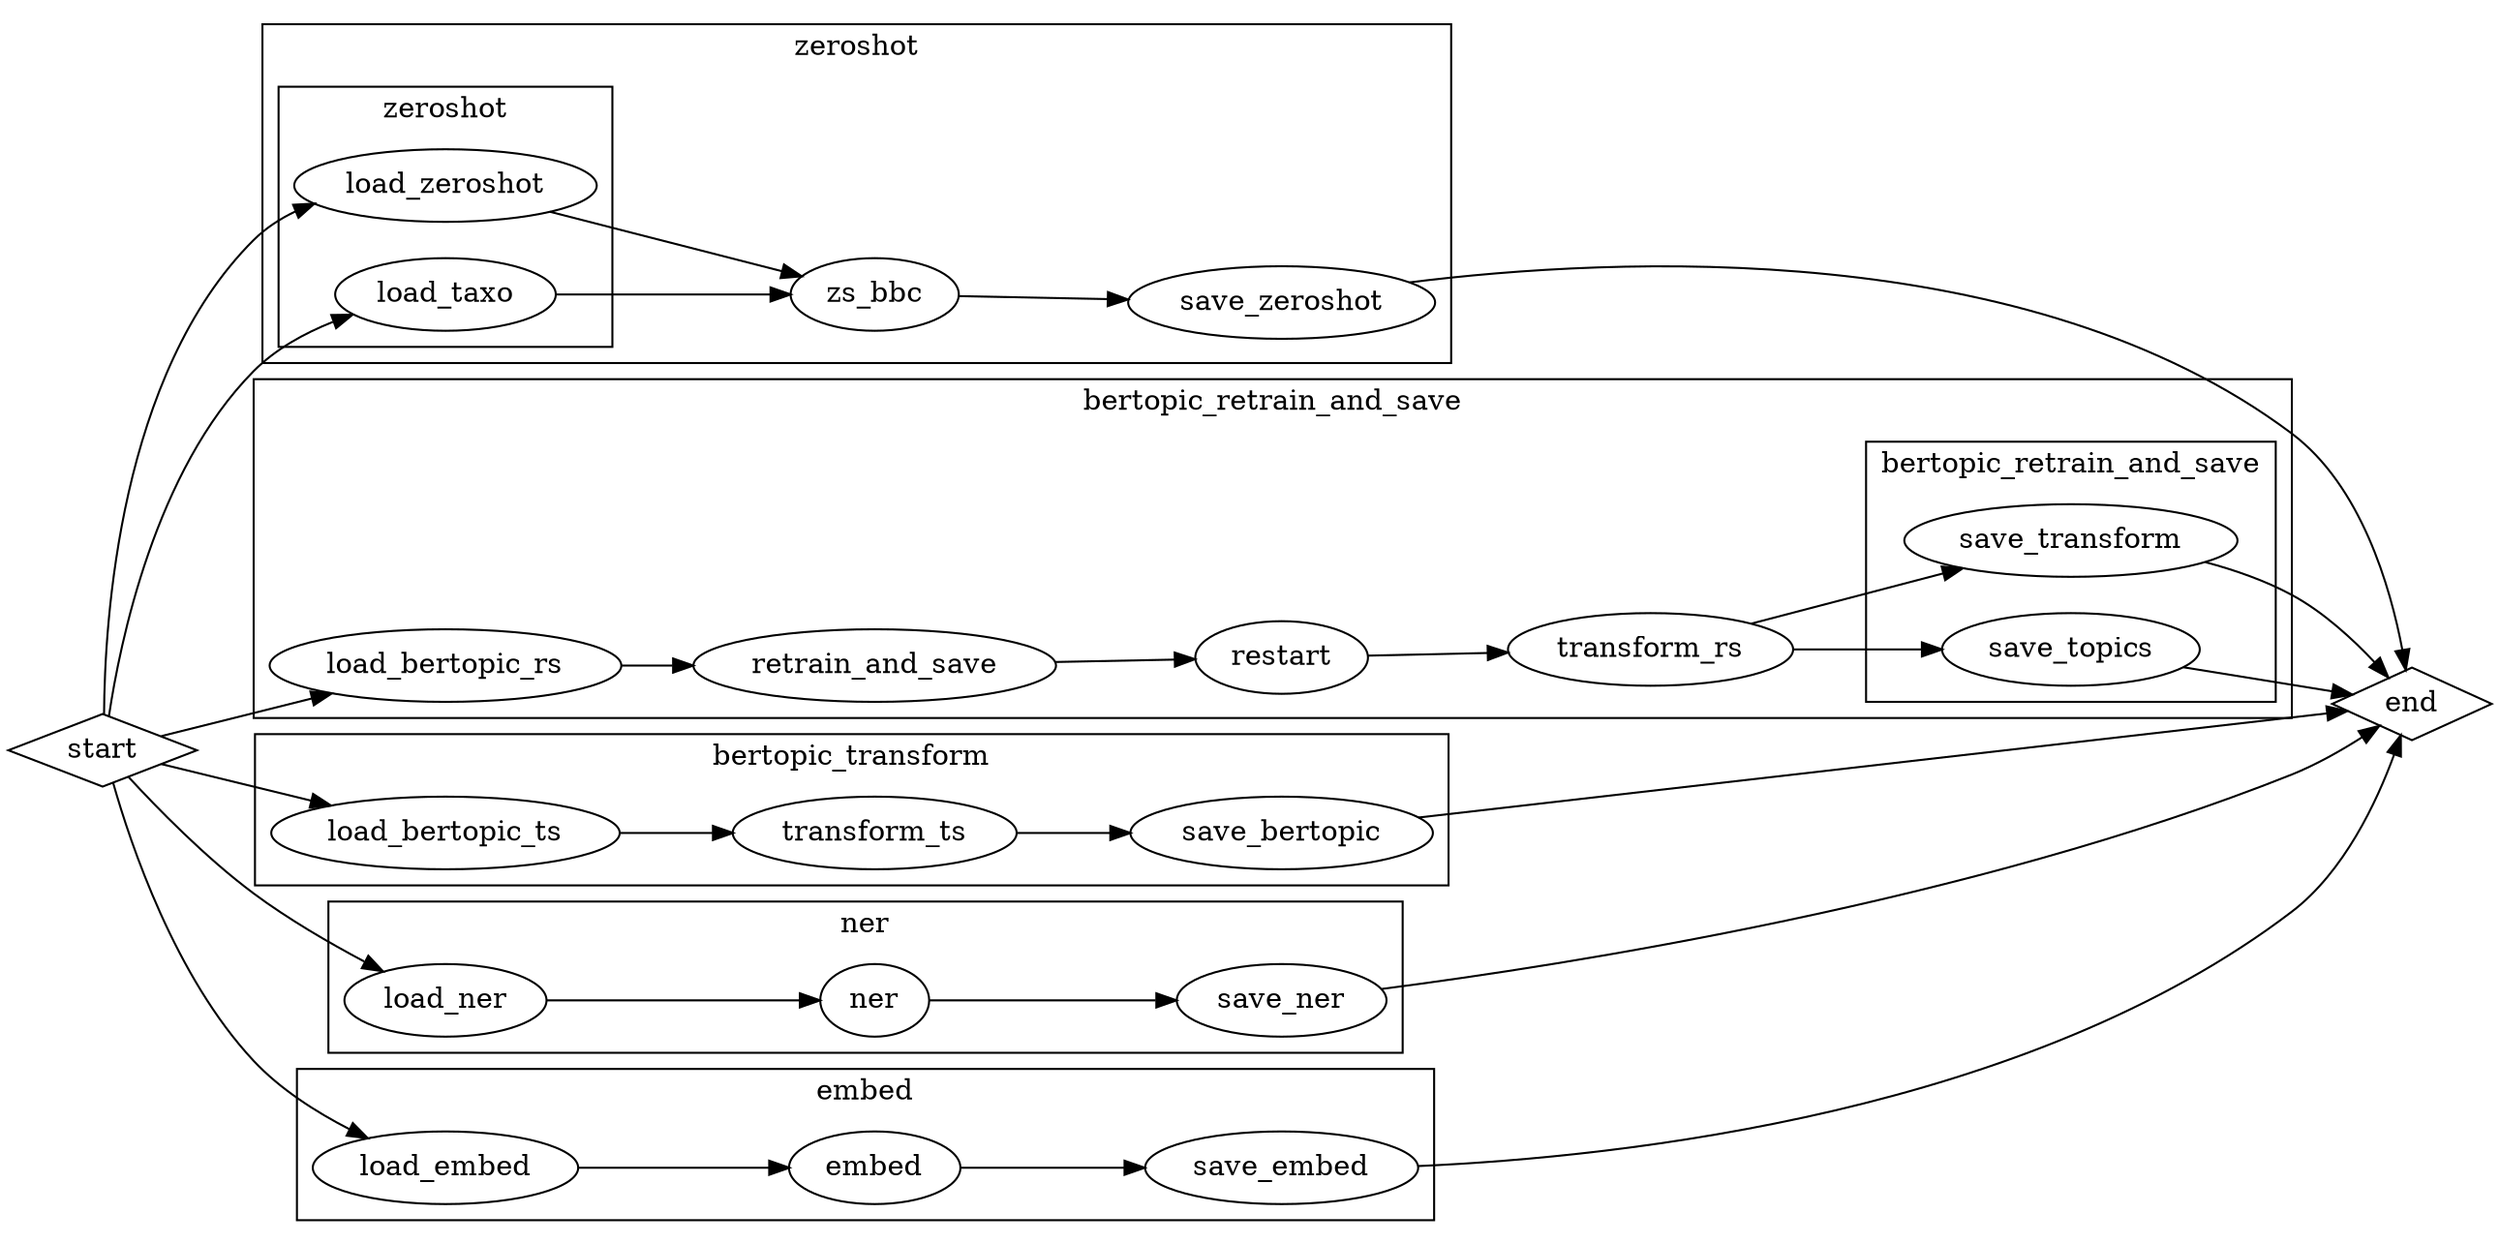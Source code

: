 digraph G {
rankdir=LR
beautify = true

    start [shape = "diamond"]
    start -> {
        load_zeroshot 
        load_taxo 
        load_bertopic_rs 
        load_bertopic_ts 
        load_ner 
        load_embed
    }

    subgraph cluster_bertopic_rs {
        label = "bertopic_retrain_and_save"
        cluster = true

        load_bertopic_rs -> retrain_and_save
        retrain_and_save -> restart
        restart -> transform_rs
        transform_rs -> { save_transform save_topics }
    }

    subgraph cluster_bertopic_ts {
        label = "bertopic_transform"
        cluster = true

        load_bertopic_ts -> transform_ts
        transform_ts -> save_bertopic
    }

    subgraph cluster_embed {
        label = "embed"
        cluster = true

        load_embed -> embed
        embed -> save_embed
    }


    subgraph cluster_zeroshot {
        label="zeroshot";
        cluster=true;

        {load_zeroshot load_taxo} -> zs_bbc
        zs_bbc -> save_zeroshot
    }

    subgraph cluster_ner {
        label = "ner";
        cluster = true;

        load_ner -> ner
        ner -> save_ner
    }

    end [shape="diamond"]   
    { 
        save_ner 
        save_zeroshot
        save_embed 
        save_bertopic 
        save_transform 
        save_topics
    } -> end
    

}